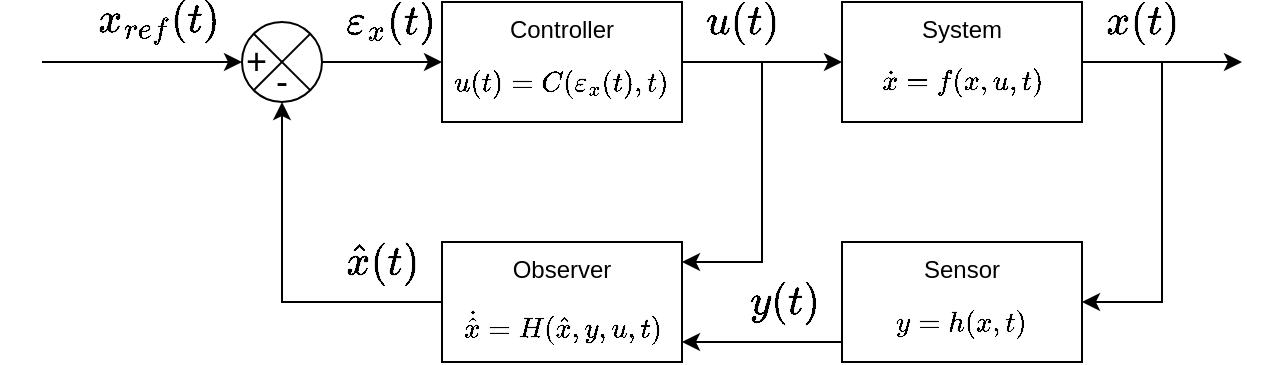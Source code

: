 <mxfile version="13.8.1" type="google"><diagram id="NexSqnowA3ZxK4luZf5N" name="Page-1"><mxGraphModel dx="841" dy="734" grid="1" gridSize="10" guides="1" tooltips="1" connect="1" arrows="1" fold="1" page="1" pageScale="1" pageWidth="827" pageHeight="1169" math="1" shadow="0"><root><mxCell id="0"/><mxCell id="1" parent="0"/><mxCell id="jOCxkE55VpI1H9nBltIc-17" value="-" style="text;html=1;strokeColor=none;fillColor=none;align=center;verticalAlign=bottom;whiteSpace=wrap;rounded=0;fontSize=18;spacing=2;labelBackgroundColor=none;" vertex="1" parent="1"><mxGeometry x="140" y="264" width="40" height="40" as="geometry"/></mxCell><mxCell id="jOCxkE55VpI1H9nBltIc-9" value="$$y(t)$$" style="edgeStyle=orthogonalEdgeStyle;rounded=0;orthogonalLoop=1;jettySize=auto;html=1;fontSize=18;align=right;labelBackgroundColor=none;" edge="1" parent="1" source="jOCxkE55VpI1H9nBltIc-3" target="jOCxkE55VpI1H9nBltIc-8"><mxGeometry x="0.499" y="-54" relative="1" as="geometry"><Array as="points"><mxPoint x="380" y="420"/><mxPoint x="380" y="420"/></Array><mxPoint x="50" y="34" as="offset"/></mxGeometry></mxCell><mxCell id="jOCxkE55VpI1H9nBltIc-3" value="Sensor&lt;br&gt;$$y=h(x,t)$$" style="rounded=0;whiteSpace=wrap;html=1;verticalAlign=top;labelBackgroundColor=none;fillColor=none;" vertex="1" parent="1"><mxGeometry x="440" y="370" width="120" height="60" as="geometry"/></mxCell><mxCell id="jOCxkE55VpI1H9nBltIc-18" value="$$\hat{x}(t)$$" style="edgeStyle=orthogonalEdgeStyle;rounded=0;orthogonalLoop=1;jettySize=auto;html=1;endArrow=classic;endFill=1;fontSize=18;align=right;entryX=0.5;entryY=1;entryDx=0;entryDy=0;labelBackgroundColor=none;" edge="1" parent="1" source="jOCxkE55VpI1H9nBltIc-8" target="jOCxkE55VpI1H9nBltIc-15"><mxGeometry x="0.111" y="-70" relative="1" as="geometry"><mxPoint x="170" y="330" as="targetPoint"/><mxPoint as="offset"/></mxGeometry></mxCell><mxCell id="jOCxkE55VpI1H9nBltIc-8" value="Observer&lt;br&gt;$$\dot{\hat{x}}=H(\hat{x},y,u,t)$$" style="rounded=0;whiteSpace=wrap;html=1;align=center;verticalAlign=top;labelBackgroundColor=none;fillColor=none;" vertex="1" parent="1"><mxGeometry x="240" y="370" width="120" height="60" as="geometry"/></mxCell><mxCell id="jOCxkE55VpI1H9nBltIc-23" value="$$u(t)$$" style="edgeStyle=orthogonalEdgeStyle;rounded=0;orthogonalLoop=1;jettySize=auto;html=1;labelBackgroundColor=none;endArrow=classic;endFill=1;fontSize=18;align=left;" edge="1" parent="1" source="jOCxkE55VpI1H9nBltIc-13" target="jOCxkE55VpI1H9nBltIc-14"><mxGeometry x="-0.75" y="20" relative="1" as="geometry"><mxPoint as="offset"/></mxGeometry></mxCell><mxCell id="jOCxkE55VpI1H9nBltIc-26" style="edgeStyle=orthogonalEdgeStyle;rounded=0;orthogonalLoop=1;jettySize=auto;html=1;labelBackgroundColor=none;endArrow=classic;endFill=1;fontSize=18;align=right;" edge="1" parent="1" source="jOCxkE55VpI1H9nBltIc-13" target="jOCxkE55VpI1H9nBltIc-8"><mxGeometry relative="1" as="geometry"><Array as="points"><mxPoint x="400" y="280"/><mxPoint x="400" y="380"/></Array></mxGeometry></mxCell><mxCell id="jOCxkE55VpI1H9nBltIc-13" value="Controller&lt;br&gt;$$u(t)=C(\varepsilon_x(t),t)$$" style="rounded=0;whiteSpace=wrap;html=1;verticalAlign=top;labelBackgroundColor=none;fillColor=none;" vertex="1" parent="1"><mxGeometry x="240" y="250" width="120" height="60" as="geometry"/></mxCell><mxCell id="jOCxkE55VpI1H9nBltIc-21" value="$$x(t)$$" style="edgeStyle=orthogonalEdgeStyle;rounded=0;orthogonalLoop=1;jettySize=auto;html=1;labelBackgroundColor=none;endArrow=classic;endFill=1;fontSize=18;align=left;" edge="1" parent="1" source="jOCxkE55VpI1H9nBltIc-14"><mxGeometry x="-0.75" y="20" relative="1" as="geometry"><mxPoint x="640" y="280" as="targetPoint"/><mxPoint as="offset"/></mxGeometry></mxCell><mxCell id="jOCxkE55VpI1H9nBltIc-22" style="edgeStyle=orthogonalEdgeStyle;rounded=0;orthogonalLoop=1;jettySize=auto;html=1;labelBackgroundColor=none;endArrow=classic;endFill=1;fontSize=18;align=right;" edge="1" parent="1" source="jOCxkE55VpI1H9nBltIc-14" target="jOCxkE55VpI1H9nBltIc-3"><mxGeometry relative="1" as="geometry"><Array as="points"><mxPoint x="600" y="280"/><mxPoint x="600" y="400"/></Array></mxGeometry></mxCell><mxCell id="jOCxkE55VpI1H9nBltIc-14" value="System&lt;br&gt;$$\dot{x}=f(x,u,t)$$" style="rounded=0;whiteSpace=wrap;html=1;verticalAlign=top;labelBackgroundColor=none;fillColor=none;" vertex="1" parent="1"><mxGeometry x="440" y="250" width="120" height="60" as="geometry"/></mxCell><mxCell id="jOCxkE55VpI1H9nBltIc-16" value="$$\varepsilon_x(t)$$" style="edgeStyle=orthogonalEdgeStyle;rounded=0;orthogonalLoop=1;jettySize=auto;html=1;endArrow=classic;endFill=1;fontSize=18;align=left;labelBackgroundColor=none;" edge="1" parent="1" source="jOCxkE55VpI1H9nBltIc-15" target="jOCxkE55VpI1H9nBltIc-13"><mxGeometry x="-0.667" y="20" relative="1" as="geometry"><mxPoint as="offset"/></mxGeometry></mxCell><mxCell id="jOCxkE55VpI1H9nBltIc-15" value="+" style="shape=sumEllipse;perimeter=ellipsePerimeter;whiteSpace=wrap;html=1;backgroundOutline=1;fontSize=18;align=left;labelBackgroundColor=none;fillColor=none;" vertex="1" parent="1"><mxGeometry x="140" y="260" width="40" height="40" as="geometry"/></mxCell><mxCell id="jOCxkE55VpI1H9nBltIc-19" value="$$x_{ref}(t)$$" style="endArrow=classic;html=1;fontSize=18;align=right;entryX=0;entryY=0.5;entryDx=0;entryDy=0;verticalAlign=middle;labelBackgroundColor=none;" edge="1" parent="1" target="jOCxkE55VpI1H9nBltIc-15"><mxGeometry x="0.8" y="20" width="50" height="50" relative="1" as="geometry"><mxPoint x="40" y="280" as="sourcePoint"/><mxPoint x="120" y="290" as="targetPoint"/><mxPoint as="offset"/></mxGeometry></mxCell></root></mxGraphModel></diagram></mxfile>
